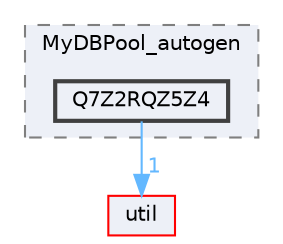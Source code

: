 digraph "Q7Z2RQZ5Z4"
{
 // LATEX_PDF_SIZE
  bgcolor="transparent";
  edge [fontname=Helvetica,fontsize=10,labelfontname=Helvetica,labelfontsize=10];
  node [fontname=Helvetica,fontsize=10,shape=box,height=0.2,width=0.4];
  compound=true
  subgraph clusterdir_7f889d43fa3889be72161d5a0be87a74 {
    graph [ bgcolor="#edf0f7", pencolor="grey50", label="MyDBPool_autogen", fontname=Helvetica,fontsize=10 style="filled,dashed", URL="dir_7f889d43fa3889be72161d5a0be87a74.html",tooltip=""]
  dir_ce62ef184a4ba631de819ca2bd833c52 [label="Q7Z2RQZ5Z4", fillcolor="#edf0f7", color="grey25", style="filled,bold", URL="dir_ce62ef184a4ba631de819ca2bd833c52.html",tooltip=""];
  }
  dir_23ec12649285f9fabf3a6b7380226c28 [label="util", fillcolor="#edf0f7", color="red", style="filled", URL="dir_23ec12649285f9fabf3a6b7380226c28.html",tooltip=""];
  dir_ce62ef184a4ba631de819ca2bd833c52->dir_23ec12649285f9fabf3a6b7380226c28 [headlabel="1", labeldistance=1.5 headhref="dir_000293_000357.html" href="dir_000293_000357.html" color="steelblue1" fontcolor="steelblue1"];
}
